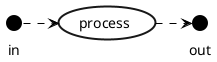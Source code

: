 @startuml
'https://plantuml.com/activity-diagram-beta

<style>
    usecase {
        BackGroundColor white
        LineThickness 2
    }
    interface {
        BackGroundColor black
        LineThickness 2
        LineColor black
    }
</style>

interface in
interface out

in        .[#black]right.> (process)
(process) .[#black]right.> out

@enduml
